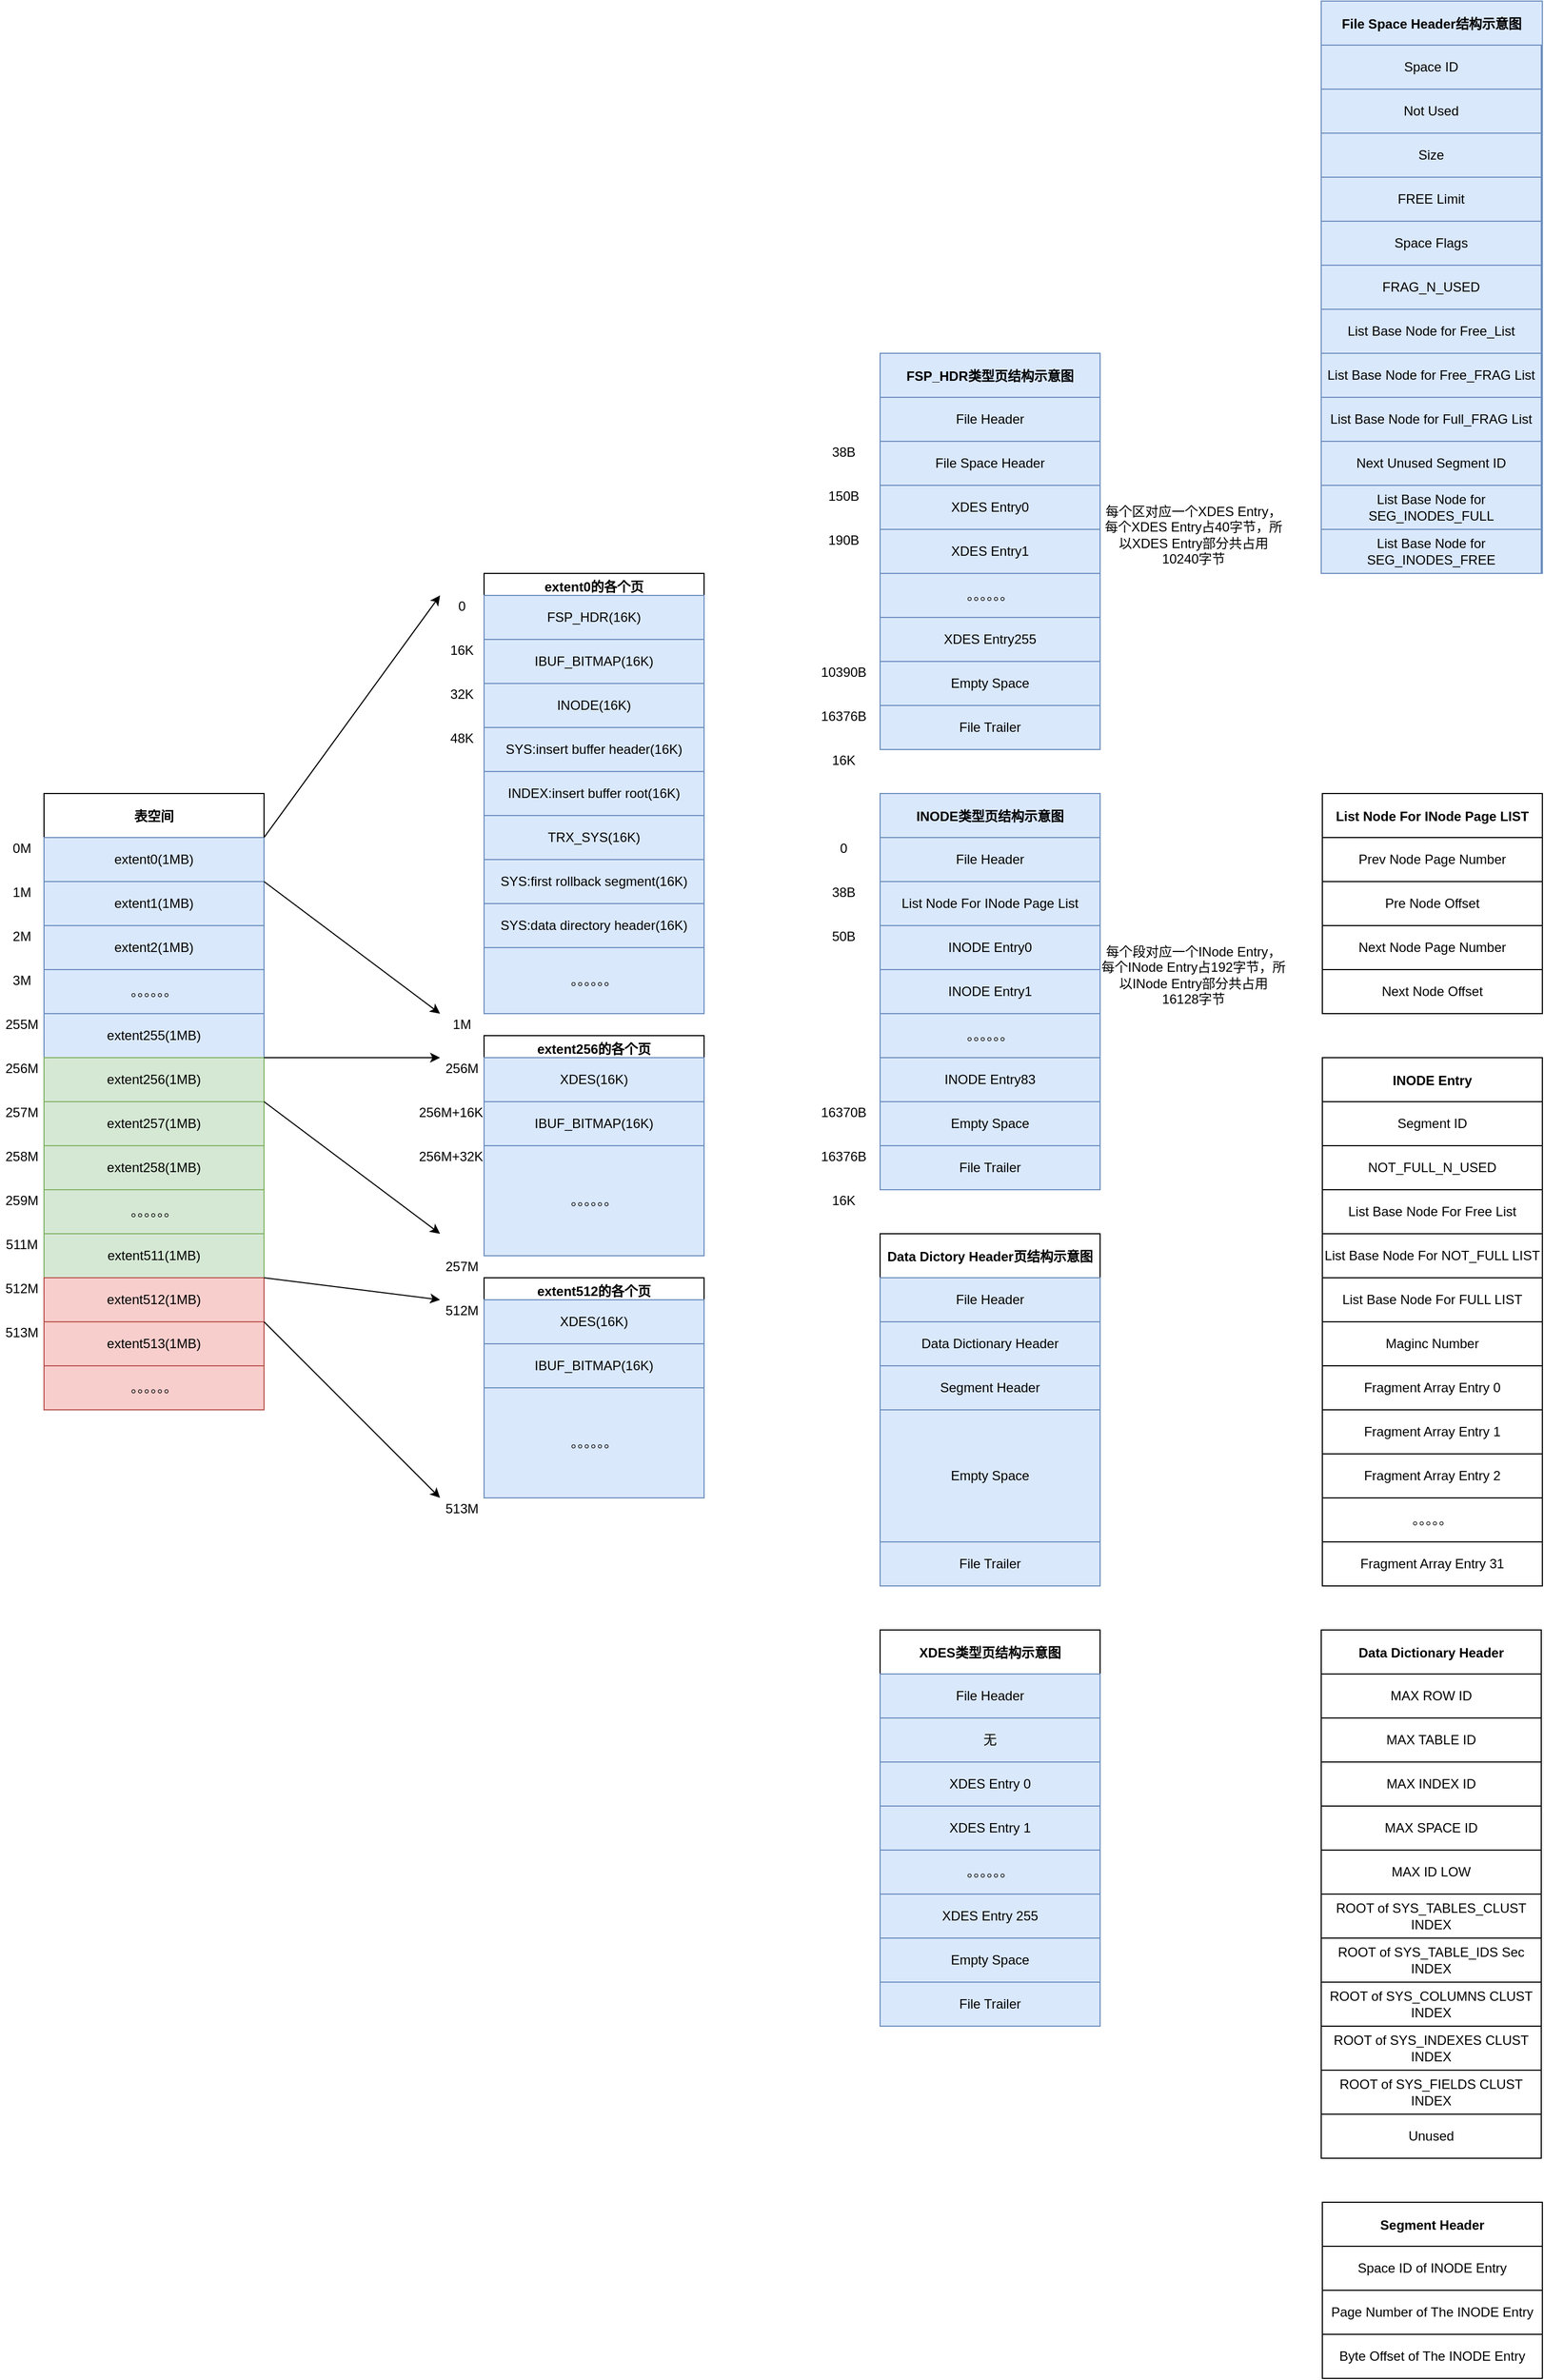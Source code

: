 <mxfile version="14.8.3" type="github">
  <diagram id="CAjRs1XAV1HnVaX1nY8e" name="Page-1">
    <mxGraphModel dx="1185" dy="1804" grid="1" gridSize="10" guides="1" tooltips="1" connect="1" arrows="1" fold="1" page="1" pageScale="1" pageWidth="827" pageHeight="1169" math="0" shadow="0">
      <root>
        <mxCell id="0" />
        <mxCell id="1" parent="0" />
        <mxCell id="ih0qP1JdHF-IoTjoA30h-6" value="表空间" style="swimlane;startSize=40;" vertex="1" parent="1">
          <mxGeometry x="80" y="40" width="200" height="560" as="geometry">
            <mxRectangle x="80" y="40" width="130" height="23" as="alternateBounds" />
          </mxGeometry>
        </mxCell>
        <mxCell id="ih0qP1JdHF-IoTjoA30h-9" value="extent0(1MB)" style="whiteSpace=wrap;html=1;fillColor=#dae8fc;strokeColor=#6c8ebf;" vertex="1" parent="ih0qP1JdHF-IoTjoA30h-6">
          <mxGeometry y="40" width="200" height="40" as="geometry" />
        </mxCell>
        <mxCell id="ih0qP1JdHF-IoTjoA30h-11" value="extent1(1MB)" style="whiteSpace=wrap;html=1;fillColor=#dae8fc;strokeColor=#6c8ebf;" vertex="1" parent="ih0qP1JdHF-IoTjoA30h-6">
          <mxGeometry y="80" width="200" height="40" as="geometry" />
        </mxCell>
        <mxCell id="ih0qP1JdHF-IoTjoA30h-12" value="extent2(1MB)" style="whiteSpace=wrap;html=1;fillColor=#dae8fc;strokeColor=#6c8ebf;" vertex="1" parent="ih0qP1JdHF-IoTjoA30h-6">
          <mxGeometry y="120" width="200" height="40" as="geometry" />
        </mxCell>
        <mxCell id="ih0qP1JdHF-IoTjoA30h-13" value="。。。。。。" style="whiteSpace=wrap;html=1;fillColor=#dae8fc;strokeColor=#6c8ebf;" vertex="1" parent="ih0qP1JdHF-IoTjoA30h-6">
          <mxGeometry y="160" width="200" height="40" as="geometry" />
        </mxCell>
        <mxCell id="ih0qP1JdHF-IoTjoA30h-14" value="extent255(1MB)" style="whiteSpace=wrap;html=1;fillColor=#dae8fc;strokeColor=#6c8ebf;" vertex="1" parent="ih0qP1JdHF-IoTjoA30h-6">
          <mxGeometry y="200" width="200" height="40" as="geometry" />
        </mxCell>
        <mxCell id="ih0qP1JdHF-IoTjoA30h-22" value="extent256(1MB)" style="whiteSpace=wrap;html=1;fillColor=#d5e8d4;strokeColor=#82b366;" vertex="1" parent="ih0qP1JdHF-IoTjoA30h-6">
          <mxGeometry y="240" width="200" height="40" as="geometry" />
        </mxCell>
        <mxCell id="ih0qP1JdHF-IoTjoA30h-23" value="extent257(1MB)" style="whiteSpace=wrap;html=1;fillColor=#d5e8d4;strokeColor=#82b366;" vertex="1" parent="ih0qP1JdHF-IoTjoA30h-6">
          <mxGeometry y="280" width="200" height="40" as="geometry" />
        </mxCell>
        <mxCell id="ih0qP1JdHF-IoTjoA30h-24" value="extent258(1MB)" style="whiteSpace=wrap;html=1;fillColor=#d5e8d4;strokeColor=#82b366;" vertex="1" parent="ih0qP1JdHF-IoTjoA30h-6">
          <mxGeometry y="320" width="200" height="40" as="geometry" />
        </mxCell>
        <mxCell id="ih0qP1JdHF-IoTjoA30h-25" value="。。。。。。" style="whiteSpace=wrap;html=1;fillColor=#d5e8d4;strokeColor=#82b366;" vertex="1" parent="ih0qP1JdHF-IoTjoA30h-6">
          <mxGeometry y="360" width="200" height="40" as="geometry" />
        </mxCell>
        <mxCell id="ih0qP1JdHF-IoTjoA30h-26" value="extent511(1MB)" style="whiteSpace=wrap;html=1;fillColor=#d5e8d4;strokeColor=#82b366;" vertex="1" parent="ih0qP1JdHF-IoTjoA30h-6">
          <mxGeometry y="400" width="200" height="40" as="geometry" />
        </mxCell>
        <mxCell id="ih0qP1JdHF-IoTjoA30h-27" value="256M" style="text;html=1;strokeColor=none;fillColor=none;align=center;verticalAlign=middle;whiteSpace=wrap;rounded=0;" vertex="1" parent="ih0qP1JdHF-IoTjoA30h-6">
          <mxGeometry x="-40" y="240" width="40" height="20" as="geometry" />
        </mxCell>
        <mxCell id="ih0qP1JdHF-IoTjoA30h-28" value="257M" style="text;html=1;strokeColor=none;fillColor=none;align=center;verticalAlign=middle;whiteSpace=wrap;rounded=0;" vertex="1" parent="ih0qP1JdHF-IoTjoA30h-6">
          <mxGeometry x="-40" y="280" width="40" height="20" as="geometry" />
        </mxCell>
        <mxCell id="ih0qP1JdHF-IoTjoA30h-29" value="258M" style="text;html=1;strokeColor=none;fillColor=none;align=center;verticalAlign=middle;whiteSpace=wrap;rounded=0;" vertex="1" parent="ih0qP1JdHF-IoTjoA30h-6">
          <mxGeometry x="-40" y="320" width="40" height="20" as="geometry" />
        </mxCell>
        <mxCell id="ih0qP1JdHF-IoTjoA30h-30" value="259M" style="text;html=1;strokeColor=none;fillColor=none;align=center;verticalAlign=middle;whiteSpace=wrap;rounded=0;" vertex="1" parent="ih0qP1JdHF-IoTjoA30h-6">
          <mxGeometry x="-40" y="360" width="40" height="20" as="geometry" />
        </mxCell>
        <mxCell id="ih0qP1JdHF-IoTjoA30h-31" value="511M" style="text;html=1;strokeColor=none;fillColor=none;align=center;verticalAlign=middle;whiteSpace=wrap;rounded=0;" vertex="1" parent="ih0qP1JdHF-IoTjoA30h-6">
          <mxGeometry x="-40" y="400" width="40" height="20" as="geometry" />
        </mxCell>
        <mxCell id="ih0qP1JdHF-IoTjoA30h-32" value="extent512(1MB)" style="whiteSpace=wrap;html=1;fillColor=#f8cecc;strokeColor=#b85450;" vertex="1" parent="ih0qP1JdHF-IoTjoA30h-6">
          <mxGeometry y="440" width="200" height="40" as="geometry" />
        </mxCell>
        <mxCell id="ih0qP1JdHF-IoTjoA30h-33" value="extent513(1MB)" style="whiteSpace=wrap;html=1;fillColor=#f8cecc;strokeColor=#b85450;" vertex="1" parent="ih0qP1JdHF-IoTjoA30h-6">
          <mxGeometry y="480" width="200" height="40" as="geometry" />
        </mxCell>
        <mxCell id="ih0qP1JdHF-IoTjoA30h-35" value="。。。。。。" style="whiteSpace=wrap;html=1;fillColor=#f8cecc;strokeColor=#b85450;" vertex="1" parent="ih0qP1JdHF-IoTjoA30h-6">
          <mxGeometry y="520" width="200" height="40" as="geometry" />
        </mxCell>
        <mxCell id="ih0qP1JdHF-IoTjoA30h-37" value="512M" style="text;html=1;strokeColor=none;fillColor=none;align=center;verticalAlign=middle;whiteSpace=wrap;rounded=0;" vertex="1" parent="ih0qP1JdHF-IoTjoA30h-6">
          <mxGeometry x="-40" y="440" width="40" height="20" as="geometry" />
        </mxCell>
        <mxCell id="ih0qP1JdHF-IoTjoA30h-38" value="513M" style="text;html=1;strokeColor=none;fillColor=none;align=center;verticalAlign=middle;whiteSpace=wrap;rounded=0;" vertex="1" parent="ih0qP1JdHF-IoTjoA30h-6">
          <mxGeometry x="-40" y="480" width="40" height="20" as="geometry" />
        </mxCell>
        <mxCell id="ih0qP1JdHF-IoTjoA30h-16" value="0M" style="text;html=1;strokeColor=none;fillColor=none;align=center;verticalAlign=middle;whiteSpace=wrap;rounded=0;" vertex="1" parent="1">
          <mxGeometry x="40" y="80" width="40" height="20" as="geometry" />
        </mxCell>
        <mxCell id="ih0qP1JdHF-IoTjoA30h-17" value="1M" style="text;html=1;strokeColor=none;fillColor=none;align=center;verticalAlign=middle;whiteSpace=wrap;rounded=0;" vertex="1" parent="1">
          <mxGeometry x="40" y="120" width="40" height="20" as="geometry" />
        </mxCell>
        <mxCell id="ih0qP1JdHF-IoTjoA30h-18" value="2M" style="text;html=1;strokeColor=none;fillColor=none;align=center;verticalAlign=middle;whiteSpace=wrap;rounded=0;" vertex="1" parent="1">
          <mxGeometry x="40" y="160" width="40" height="20" as="geometry" />
        </mxCell>
        <mxCell id="ih0qP1JdHF-IoTjoA30h-19" value="3M" style="text;html=1;strokeColor=none;fillColor=none;align=center;verticalAlign=middle;whiteSpace=wrap;rounded=0;" vertex="1" parent="1">
          <mxGeometry x="40" y="200" width="40" height="20" as="geometry" />
        </mxCell>
        <mxCell id="ih0qP1JdHF-IoTjoA30h-20" value="255M" style="text;html=1;strokeColor=none;fillColor=none;align=center;verticalAlign=middle;whiteSpace=wrap;rounded=0;" vertex="1" parent="1">
          <mxGeometry x="40" y="240" width="40" height="20" as="geometry" />
        </mxCell>
        <mxCell id="ih0qP1JdHF-IoTjoA30h-42" value="" style="endArrow=classic;html=1;exitX=1;exitY=0;exitDx=0;exitDy=0;" edge="1" parent="1" source="ih0qP1JdHF-IoTjoA30h-9">
          <mxGeometry width="50" height="50" relative="1" as="geometry">
            <mxPoint x="277" y="81" as="sourcePoint" />
            <mxPoint x="440" y="-140" as="targetPoint" />
          </mxGeometry>
        </mxCell>
        <mxCell id="ih0qP1JdHF-IoTjoA30h-43" value="extent0的各个页" style="swimlane;" vertex="1" parent="1">
          <mxGeometry x="480" y="-160" width="200" height="400" as="geometry">
            <mxRectangle x="480" y="20" width="120" height="23" as="alternateBounds" />
          </mxGeometry>
        </mxCell>
        <mxCell id="ih0qP1JdHF-IoTjoA30h-44" value="FSP_HDR(16K)" style="whiteSpace=wrap;html=1;fillColor=#dae8fc;strokeColor=#6c8ebf;" vertex="1" parent="ih0qP1JdHF-IoTjoA30h-43">
          <mxGeometry y="20" width="200" height="40" as="geometry" />
        </mxCell>
        <mxCell id="ih0qP1JdHF-IoTjoA30h-45" value="IBUF_BITMAP(16K)" style="whiteSpace=wrap;html=1;fillColor=#dae8fc;strokeColor=#6c8ebf;" vertex="1" parent="ih0qP1JdHF-IoTjoA30h-43">
          <mxGeometry y="60" width="200" height="40" as="geometry" />
        </mxCell>
        <mxCell id="ih0qP1JdHF-IoTjoA30h-46" value="INODE(16K)" style="whiteSpace=wrap;html=1;fillColor=#dae8fc;strokeColor=#6c8ebf;" vertex="1" parent="ih0qP1JdHF-IoTjoA30h-43">
          <mxGeometry y="100" width="200" height="40" as="geometry" />
        </mxCell>
        <mxCell id="ih0qP1JdHF-IoTjoA30h-52" value="" style="whiteSpace=wrap;html=1;fillColor=#dae8fc;strokeColor=#6c8ebf;" vertex="1" parent="ih0qP1JdHF-IoTjoA30h-43">
          <mxGeometry y="140" width="200" height="260" as="geometry" />
        </mxCell>
        <mxCell id="ih0qP1JdHF-IoTjoA30h-125" value="INDEX:insert buffer root(16K)" style="whiteSpace=wrap;html=1;fillColor=#dae8fc;strokeColor=#6c8ebf;" vertex="1" parent="ih0qP1JdHF-IoTjoA30h-43">
          <mxGeometry y="180" width="200" height="40" as="geometry" />
        </mxCell>
        <mxCell id="ih0qP1JdHF-IoTjoA30h-126" value="TRX_SYS(16K)" style="whiteSpace=wrap;html=1;fillColor=#dae8fc;strokeColor=#6c8ebf;" vertex="1" parent="ih0qP1JdHF-IoTjoA30h-43">
          <mxGeometry y="220" width="200" height="40" as="geometry" />
        </mxCell>
        <mxCell id="ih0qP1JdHF-IoTjoA30h-127" value="SYS:first rollback segment(16K)" style="whiteSpace=wrap;html=1;fillColor=#dae8fc;strokeColor=#6c8ebf;" vertex="1" parent="ih0qP1JdHF-IoTjoA30h-43">
          <mxGeometry y="260" width="200" height="40" as="geometry" />
        </mxCell>
        <mxCell id="ih0qP1JdHF-IoTjoA30h-128" value="SYS:data directory header(16K)" style="whiteSpace=wrap;html=1;fillColor=#dae8fc;strokeColor=#6c8ebf;" vertex="1" parent="ih0qP1JdHF-IoTjoA30h-43">
          <mxGeometry y="300" width="200" height="40" as="geometry" />
        </mxCell>
        <mxCell id="ih0qP1JdHF-IoTjoA30h-129" value="。。。。。。" style="whiteSpace=wrap;html=1;fillColor=#dae8fc;strokeColor=#6c8ebf;" vertex="1" parent="ih0qP1JdHF-IoTjoA30h-43">
          <mxGeometry y="340" width="200" height="60" as="geometry" />
        </mxCell>
        <mxCell id="ih0qP1JdHF-IoTjoA30h-47" value="0" style="text;html=1;strokeColor=none;fillColor=none;align=center;verticalAlign=middle;whiteSpace=wrap;rounded=0;" vertex="1" parent="1">
          <mxGeometry x="440" y="-140" width="40" height="20" as="geometry" />
        </mxCell>
        <mxCell id="ih0qP1JdHF-IoTjoA30h-48" value="16K" style="text;html=1;strokeColor=none;fillColor=none;align=center;verticalAlign=middle;whiteSpace=wrap;rounded=0;" vertex="1" parent="1">
          <mxGeometry x="440" y="-100" width="40" height="20" as="geometry" />
        </mxCell>
        <mxCell id="ih0qP1JdHF-IoTjoA30h-49" value="32K" style="text;html=1;strokeColor=none;fillColor=none;align=center;verticalAlign=middle;whiteSpace=wrap;rounded=0;" vertex="1" parent="1">
          <mxGeometry x="440" y="-60" width="40" height="20" as="geometry" />
        </mxCell>
        <mxCell id="ih0qP1JdHF-IoTjoA30h-50" value="48K" style="text;html=1;strokeColor=none;fillColor=none;align=center;verticalAlign=middle;whiteSpace=wrap;rounded=0;" vertex="1" parent="1">
          <mxGeometry x="440" y="-20" width="40" height="20" as="geometry" />
        </mxCell>
        <mxCell id="ih0qP1JdHF-IoTjoA30h-51" value="1M" style="text;html=1;strokeColor=none;fillColor=none;align=center;verticalAlign=middle;whiteSpace=wrap;rounded=0;" vertex="1" parent="1">
          <mxGeometry x="440" y="240" width="40" height="20" as="geometry" />
        </mxCell>
        <mxCell id="ih0qP1JdHF-IoTjoA30h-53" value="" style="endArrow=classic;html=1;entryX=0;entryY=0;entryDx=0;entryDy=0;exitX=1;exitY=1;exitDx=0;exitDy=0;" edge="1" parent="1" source="ih0qP1JdHF-IoTjoA30h-9" target="ih0qP1JdHF-IoTjoA30h-51">
          <mxGeometry width="50" height="50" relative="1" as="geometry">
            <mxPoint x="280" y="-60" as="sourcePoint" />
            <mxPoint x="440" y="60" as="targetPoint" />
          </mxGeometry>
        </mxCell>
        <mxCell id="ih0qP1JdHF-IoTjoA30h-54" value="extent256的各个页" style="swimlane;" vertex="1" parent="1">
          <mxGeometry x="480" y="260" width="200" height="160" as="geometry" />
        </mxCell>
        <mxCell id="ih0qP1JdHF-IoTjoA30h-55" value="XDES(16K)" style="whiteSpace=wrap;html=1;fillColor=#dae8fc;strokeColor=#6c8ebf;" vertex="1" parent="ih0qP1JdHF-IoTjoA30h-54">
          <mxGeometry y="20" width="200" height="40" as="geometry" />
        </mxCell>
        <mxCell id="ih0qP1JdHF-IoTjoA30h-56" value="IBUF_BITMAP(16K)" style="whiteSpace=wrap;html=1;fillColor=#dae8fc;strokeColor=#6c8ebf;" vertex="1" parent="ih0qP1JdHF-IoTjoA30h-54">
          <mxGeometry y="60" width="200" height="40" as="geometry" />
        </mxCell>
        <mxCell id="ih0qP1JdHF-IoTjoA30h-58" value="。。。。。。" style="whiteSpace=wrap;html=1;fillColor=#dae8fc;strokeColor=#6c8ebf;" vertex="1" parent="ih0qP1JdHF-IoTjoA30h-54">
          <mxGeometry y="100" width="200" height="100" as="geometry" />
        </mxCell>
        <mxCell id="ih0qP1JdHF-IoTjoA30h-59" value="" style="endArrow=classic;html=1;" edge="1" parent="1">
          <mxGeometry width="50" height="50" relative="1" as="geometry">
            <mxPoint x="280" y="280" as="sourcePoint" />
            <mxPoint x="440" y="280" as="targetPoint" />
          </mxGeometry>
        </mxCell>
        <mxCell id="ih0qP1JdHF-IoTjoA30h-60" value="" style="endArrow=classic;html=1;exitX=1;exitY=0.5;exitDx=0;exitDy=0;" edge="1" parent="1" source="ih0qP1JdHF-IoTjoA30h-6">
          <mxGeometry width="50" height="50" relative="1" as="geometry">
            <mxPoint x="290" y="290" as="sourcePoint" />
            <mxPoint x="440" y="440" as="targetPoint" />
          </mxGeometry>
        </mxCell>
        <mxCell id="ih0qP1JdHF-IoTjoA30h-61" value="256M" style="text;html=1;strokeColor=none;fillColor=none;align=center;verticalAlign=middle;whiteSpace=wrap;rounded=0;" vertex="1" parent="1">
          <mxGeometry x="440" y="280" width="40" height="20" as="geometry" />
        </mxCell>
        <mxCell id="ih0qP1JdHF-IoTjoA30h-62" value="256M+16K" style="text;html=1;strokeColor=none;fillColor=none;align=center;verticalAlign=middle;whiteSpace=wrap;rounded=0;" vertex="1" parent="1">
          <mxGeometry x="430" y="320" width="40" height="20" as="geometry" />
        </mxCell>
        <mxCell id="ih0qP1JdHF-IoTjoA30h-64" value="256M+32K" style="text;html=1;strokeColor=none;fillColor=none;align=center;verticalAlign=middle;whiteSpace=wrap;rounded=0;" vertex="1" parent="1">
          <mxGeometry x="430" y="360" width="40" height="20" as="geometry" />
        </mxCell>
        <mxCell id="ih0qP1JdHF-IoTjoA30h-65" value="257M" style="text;html=1;strokeColor=none;fillColor=none;align=center;verticalAlign=middle;whiteSpace=wrap;rounded=0;" vertex="1" parent="1">
          <mxGeometry x="440" y="460" width="40" height="20" as="geometry" />
        </mxCell>
        <mxCell id="ih0qP1JdHF-IoTjoA30h-82" value="extent512的各个页" style="swimlane;" vertex="1" parent="1">
          <mxGeometry x="480" y="480" width="200" height="160" as="geometry" />
        </mxCell>
        <mxCell id="ih0qP1JdHF-IoTjoA30h-83" value="XDES(16K)" style="whiteSpace=wrap;html=1;fillColor=#dae8fc;strokeColor=#6c8ebf;" vertex="1" parent="ih0qP1JdHF-IoTjoA30h-82">
          <mxGeometry y="20" width="200" height="40" as="geometry" />
        </mxCell>
        <mxCell id="ih0qP1JdHF-IoTjoA30h-84" value="IBUF_BITMAP(16K)" style="whiteSpace=wrap;html=1;fillColor=#dae8fc;strokeColor=#6c8ebf;" vertex="1" parent="ih0qP1JdHF-IoTjoA30h-82">
          <mxGeometry y="60" width="200" height="40" as="geometry" />
        </mxCell>
        <mxCell id="ih0qP1JdHF-IoTjoA30h-85" value="。。。。。。" style="whiteSpace=wrap;html=1;fillColor=#dae8fc;strokeColor=#6c8ebf;" vertex="1" parent="ih0qP1JdHF-IoTjoA30h-82">
          <mxGeometry y="100" width="200" height="100" as="geometry" />
        </mxCell>
        <mxCell id="ih0qP1JdHF-IoTjoA30h-86" value="512M" style="text;html=1;strokeColor=none;fillColor=none;align=center;verticalAlign=middle;whiteSpace=wrap;rounded=0;" vertex="1" parent="1">
          <mxGeometry x="440" y="500" width="40" height="20" as="geometry" />
        </mxCell>
        <mxCell id="ih0qP1JdHF-IoTjoA30h-87" value="513M" style="text;html=1;strokeColor=none;fillColor=none;align=center;verticalAlign=middle;whiteSpace=wrap;rounded=0;" vertex="1" parent="1">
          <mxGeometry x="440" y="680" width="40" height="20" as="geometry" />
        </mxCell>
        <mxCell id="ih0qP1JdHF-IoTjoA30h-89" value="" style="endArrow=classic;html=1;entryX=0;entryY=0;entryDx=0;entryDy=0;" edge="1" parent="1" target="ih0qP1JdHF-IoTjoA30h-86">
          <mxGeometry width="50" height="50" relative="1" as="geometry">
            <mxPoint x="280" y="480" as="sourcePoint" />
            <mxPoint x="430" y="480" as="targetPoint" />
          </mxGeometry>
        </mxCell>
        <mxCell id="ih0qP1JdHF-IoTjoA30h-90" value="" style="endArrow=classic;html=1;exitX=1;exitY=0;exitDx=0;exitDy=0;entryX=0;entryY=0;entryDx=0;entryDy=0;" edge="1" parent="1" source="ih0qP1JdHF-IoTjoA30h-33" target="ih0qP1JdHF-IoTjoA30h-87">
          <mxGeometry width="50" height="50" relative="1" as="geometry">
            <mxPoint x="290" y="490" as="sourcePoint" />
            <mxPoint x="430" y="670" as="targetPoint" />
          </mxGeometry>
        </mxCell>
        <mxCell id="ih0qP1JdHF-IoTjoA30h-91" value="FSP_HDR类型页结构示意图" style="swimlane;startSize=40;fillColor=#dae8fc;strokeColor=#6c8ebf;" vertex="1" parent="1">
          <mxGeometry x="840" y="-360" width="200" height="360" as="geometry" />
        </mxCell>
        <mxCell id="ih0qP1JdHF-IoTjoA30h-92" value="File Header" style="whiteSpace=wrap;html=1;fillColor=#dae8fc;strokeColor=#6c8ebf;" vertex="1" parent="ih0qP1JdHF-IoTjoA30h-91">
          <mxGeometry y="40" width="200" height="40" as="geometry" />
        </mxCell>
        <mxCell id="ih0qP1JdHF-IoTjoA30h-93" value="File Space Header" style="whiteSpace=wrap;html=1;fillColor=#dae8fc;strokeColor=#6c8ebf;" vertex="1" parent="ih0qP1JdHF-IoTjoA30h-91">
          <mxGeometry y="80" width="200" height="40" as="geometry" />
        </mxCell>
        <mxCell id="ih0qP1JdHF-IoTjoA30h-94" value="XDES Entry0" style="whiteSpace=wrap;html=1;fillColor=#dae8fc;strokeColor=#6c8ebf;" vertex="1" parent="ih0qP1JdHF-IoTjoA30h-91">
          <mxGeometry y="120" width="200" height="40" as="geometry" />
        </mxCell>
        <mxCell id="ih0qP1JdHF-IoTjoA30h-95" value="XDES Entry1" style="whiteSpace=wrap;html=1;fillColor=#dae8fc;strokeColor=#6c8ebf;" vertex="1" parent="ih0qP1JdHF-IoTjoA30h-91">
          <mxGeometry y="160" width="200" height="40" as="geometry" />
        </mxCell>
        <mxCell id="ih0qP1JdHF-IoTjoA30h-96" value="。。。。。。" style="whiteSpace=wrap;html=1;fillColor=#dae8fc;strokeColor=#6c8ebf;" vertex="1" parent="ih0qP1JdHF-IoTjoA30h-91">
          <mxGeometry y="200" width="200" height="40" as="geometry" />
        </mxCell>
        <mxCell id="ih0qP1JdHF-IoTjoA30h-97" value="XDES Entry255" style="whiteSpace=wrap;html=1;fillColor=#dae8fc;strokeColor=#6c8ebf;" vertex="1" parent="ih0qP1JdHF-IoTjoA30h-91">
          <mxGeometry y="240" width="200" height="40" as="geometry" />
        </mxCell>
        <mxCell id="ih0qP1JdHF-IoTjoA30h-98" value="Empty Space" style="whiteSpace=wrap;html=1;fillColor=#dae8fc;strokeColor=#6c8ebf;" vertex="1" parent="ih0qP1JdHF-IoTjoA30h-91">
          <mxGeometry y="280" width="200" height="40" as="geometry" />
        </mxCell>
        <mxCell id="ih0qP1JdHF-IoTjoA30h-99" value="File Trailer" style="whiteSpace=wrap;html=1;fillColor=#dae8fc;strokeColor=#6c8ebf;" vertex="1" parent="ih0qP1JdHF-IoTjoA30h-91">
          <mxGeometry y="320" width="200" height="40" as="geometry" />
        </mxCell>
        <mxCell id="ih0qP1JdHF-IoTjoA30h-100" value="每个区对应一个XDES Entry，每个XDES Entry占40字节，所以XDES Entry部分共占用10240字节" style="text;html=1;strokeColor=none;fillColor=none;align=center;verticalAlign=middle;whiteSpace=wrap;rounded=0;" vertex="1" parent="1">
          <mxGeometry x="1040" y="-220" width="170" height="50" as="geometry" />
        </mxCell>
        <mxCell id="ih0qP1JdHF-IoTjoA30h-101" value="38B" style="text;html=1;strokeColor=none;fillColor=none;align=center;verticalAlign=middle;whiteSpace=wrap;rounded=0;" vertex="1" parent="1">
          <mxGeometry x="787" y="-280" width="40" height="20" as="geometry" />
        </mxCell>
        <mxCell id="ih0qP1JdHF-IoTjoA30h-102" value="150B" style="text;html=1;strokeColor=none;fillColor=none;align=center;verticalAlign=middle;whiteSpace=wrap;rounded=0;" vertex="1" parent="1">
          <mxGeometry x="787" y="-240" width="40" height="20" as="geometry" />
        </mxCell>
        <mxCell id="ih0qP1JdHF-IoTjoA30h-103" value="190B" style="text;html=1;strokeColor=none;fillColor=none;align=center;verticalAlign=middle;whiteSpace=wrap;rounded=0;" vertex="1" parent="1">
          <mxGeometry x="787" y="-200" width="40" height="20" as="geometry" />
        </mxCell>
        <mxCell id="ih0qP1JdHF-IoTjoA30h-104" value="10390B" style="text;html=1;strokeColor=none;fillColor=none;align=center;verticalAlign=middle;whiteSpace=wrap;rounded=0;" vertex="1" parent="1">
          <mxGeometry x="787" y="-80" width="40" height="20" as="geometry" />
        </mxCell>
        <mxCell id="ih0qP1JdHF-IoTjoA30h-105" value="16376B" style="text;html=1;strokeColor=none;fillColor=none;align=center;verticalAlign=middle;whiteSpace=wrap;rounded=0;" vertex="1" parent="1">
          <mxGeometry x="787" y="-40" width="40" height="20" as="geometry" />
        </mxCell>
        <mxCell id="ih0qP1JdHF-IoTjoA30h-106" value="16K" style="text;html=1;strokeColor=none;fillColor=none;align=center;verticalAlign=middle;whiteSpace=wrap;rounded=0;" vertex="1" parent="1">
          <mxGeometry x="787" width="40" height="20" as="geometry" />
        </mxCell>
        <mxCell id="ih0qP1JdHF-IoTjoA30h-107" value="INODE类型页结构示意图" style="swimlane;startSize=40;fillColor=#dae8fc;strokeColor=#6c8ebf;" vertex="1" parent="1">
          <mxGeometry x="840" y="40" width="200" height="360" as="geometry" />
        </mxCell>
        <mxCell id="ih0qP1JdHF-IoTjoA30h-108" value="File Header" style="whiteSpace=wrap;html=1;fillColor=#dae8fc;strokeColor=#6c8ebf;" vertex="1" parent="ih0qP1JdHF-IoTjoA30h-107">
          <mxGeometry y="40" width="200" height="40" as="geometry" />
        </mxCell>
        <mxCell id="ih0qP1JdHF-IoTjoA30h-109" value="List Node For INode Page List" style="whiteSpace=wrap;html=1;fillColor=#dae8fc;strokeColor=#6c8ebf;" vertex="1" parent="ih0qP1JdHF-IoTjoA30h-107">
          <mxGeometry y="80" width="200" height="40" as="geometry" />
        </mxCell>
        <mxCell id="ih0qP1JdHF-IoTjoA30h-110" value="INODE Entry0" style="whiteSpace=wrap;html=1;fillColor=#dae8fc;strokeColor=#6c8ebf;" vertex="1" parent="ih0qP1JdHF-IoTjoA30h-107">
          <mxGeometry y="120" width="200" height="40" as="geometry" />
        </mxCell>
        <mxCell id="ih0qP1JdHF-IoTjoA30h-111" value="INODE Entry1" style="whiteSpace=wrap;html=1;fillColor=#dae8fc;strokeColor=#6c8ebf;" vertex="1" parent="ih0qP1JdHF-IoTjoA30h-107">
          <mxGeometry y="160" width="200" height="40" as="geometry" />
        </mxCell>
        <mxCell id="ih0qP1JdHF-IoTjoA30h-112" value="。。。。。。" style="whiteSpace=wrap;html=1;fillColor=#dae8fc;strokeColor=#6c8ebf;" vertex="1" parent="ih0qP1JdHF-IoTjoA30h-107">
          <mxGeometry y="200" width="200" height="40" as="geometry" />
        </mxCell>
        <mxCell id="ih0qP1JdHF-IoTjoA30h-113" value="INODE Entry83" style="whiteSpace=wrap;html=1;fillColor=#dae8fc;strokeColor=#6c8ebf;" vertex="1" parent="ih0qP1JdHF-IoTjoA30h-107">
          <mxGeometry y="240" width="200" height="40" as="geometry" />
        </mxCell>
        <mxCell id="ih0qP1JdHF-IoTjoA30h-114" value="Empty Space" style="whiteSpace=wrap;html=1;fillColor=#dae8fc;strokeColor=#6c8ebf;" vertex="1" parent="ih0qP1JdHF-IoTjoA30h-107">
          <mxGeometry y="280" width="200" height="40" as="geometry" />
        </mxCell>
        <mxCell id="ih0qP1JdHF-IoTjoA30h-115" value="File Trailer" style="whiteSpace=wrap;html=1;fillColor=#dae8fc;strokeColor=#6c8ebf;" vertex="1" parent="ih0qP1JdHF-IoTjoA30h-107">
          <mxGeometry y="320" width="200" height="40" as="geometry" />
        </mxCell>
        <mxCell id="ih0qP1JdHF-IoTjoA30h-116" value="38B" style="text;html=1;strokeColor=none;fillColor=none;align=center;verticalAlign=middle;whiteSpace=wrap;rounded=0;" vertex="1" parent="1">
          <mxGeometry x="787" y="120" width="40" height="20" as="geometry" />
        </mxCell>
        <mxCell id="ih0qP1JdHF-IoTjoA30h-117" value="50B" style="text;html=1;strokeColor=none;fillColor=none;align=center;verticalAlign=middle;whiteSpace=wrap;rounded=0;" vertex="1" parent="1">
          <mxGeometry x="787" y="160" width="40" height="20" as="geometry" />
        </mxCell>
        <mxCell id="ih0qP1JdHF-IoTjoA30h-119" value="16370B" style="text;html=1;strokeColor=none;fillColor=none;align=center;verticalAlign=middle;whiteSpace=wrap;rounded=0;" vertex="1" parent="1">
          <mxGeometry x="787" y="320" width="40" height="20" as="geometry" />
        </mxCell>
        <mxCell id="ih0qP1JdHF-IoTjoA30h-120" value="16376B" style="text;html=1;strokeColor=none;fillColor=none;align=center;verticalAlign=middle;whiteSpace=wrap;rounded=0;" vertex="1" parent="1">
          <mxGeometry x="787" y="360" width="40" height="20" as="geometry" />
        </mxCell>
        <mxCell id="ih0qP1JdHF-IoTjoA30h-121" value="16K" style="text;html=1;strokeColor=none;fillColor=none;align=center;verticalAlign=middle;whiteSpace=wrap;rounded=0;" vertex="1" parent="1">
          <mxGeometry x="787" y="400" width="40" height="20" as="geometry" />
        </mxCell>
        <mxCell id="ih0qP1JdHF-IoTjoA30h-122" value="0" style="text;html=1;strokeColor=none;fillColor=none;align=center;verticalAlign=middle;whiteSpace=wrap;rounded=0;" vertex="1" parent="1">
          <mxGeometry x="787" y="80" width="40" height="20" as="geometry" />
        </mxCell>
        <mxCell id="ih0qP1JdHF-IoTjoA30h-123" value="每个段对应一个INode Entry，每个INode Entry占192字节，所以INode Entry部分共占用16128字节" style="text;html=1;strokeColor=none;fillColor=none;align=center;verticalAlign=middle;whiteSpace=wrap;rounded=0;" vertex="1" parent="1">
          <mxGeometry x="1040" y="180" width="170" height="50" as="geometry" />
        </mxCell>
        <mxCell id="ih0qP1JdHF-IoTjoA30h-124" value="SYS:insert buffer header(16K)" style="whiteSpace=wrap;html=1;fillColor=#dae8fc;strokeColor=#6c8ebf;" vertex="1" parent="1">
          <mxGeometry x="480" y="-20" width="200" height="40" as="geometry" />
        </mxCell>
        <mxCell id="ih0qP1JdHF-IoTjoA30h-130" value="Data Dictory Header页结构示意图" style="swimlane;startSize=40;" vertex="1" parent="1">
          <mxGeometry x="840" y="440" width="200" height="320" as="geometry" />
        </mxCell>
        <mxCell id="ih0qP1JdHF-IoTjoA30h-131" value="File Header" style="whiteSpace=wrap;html=1;fillColor=#dae8fc;strokeColor=#6c8ebf;" vertex="1" parent="ih0qP1JdHF-IoTjoA30h-130">
          <mxGeometry y="40" width="200" height="40" as="geometry" />
        </mxCell>
        <mxCell id="ih0qP1JdHF-IoTjoA30h-132" value="Data Dictionary Header" style="whiteSpace=wrap;html=1;fillColor=#dae8fc;strokeColor=#6c8ebf;" vertex="1" parent="ih0qP1JdHF-IoTjoA30h-130">
          <mxGeometry y="80" width="200" height="40" as="geometry" />
        </mxCell>
        <mxCell id="ih0qP1JdHF-IoTjoA30h-133" value="Segment Header" style="whiteSpace=wrap;html=1;fillColor=#dae8fc;strokeColor=#6c8ebf;" vertex="1" parent="ih0qP1JdHF-IoTjoA30h-130">
          <mxGeometry y="120" width="200" height="40" as="geometry" />
        </mxCell>
        <mxCell id="ih0qP1JdHF-IoTjoA30h-134" value="Empty Space" style="whiteSpace=wrap;html=1;fillColor=#dae8fc;strokeColor=#6c8ebf;" vertex="1" parent="ih0qP1JdHF-IoTjoA30h-130">
          <mxGeometry y="160" width="200" height="120" as="geometry" />
        </mxCell>
        <mxCell id="ih0qP1JdHF-IoTjoA30h-135" value="File Trailer" style="whiteSpace=wrap;html=1;fillColor=#dae8fc;strokeColor=#6c8ebf;" vertex="1" parent="ih0qP1JdHF-IoTjoA30h-130">
          <mxGeometry y="280" width="200" height="40" as="geometry" />
        </mxCell>
        <mxCell id="ih0qP1JdHF-IoTjoA30h-136" value="File Space Header结构示意图" style="swimlane;startSize=40;fillColor=#dae8fc;strokeColor=#6c8ebf;" vertex="1" parent="1">
          <mxGeometry x="1241" y="-680" width="201" height="520" as="geometry" />
        </mxCell>
        <mxCell id="ih0qP1JdHF-IoTjoA30h-138" value="Space ID" style="whiteSpace=wrap;html=1;fillColor=#dae8fc;strokeColor=#6c8ebf;" vertex="1" parent="ih0qP1JdHF-IoTjoA30h-136">
          <mxGeometry y="40" width="200" height="40" as="geometry" />
        </mxCell>
        <mxCell id="ih0qP1JdHF-IoTjoA30h-139" value="Not Used" style="whiteSpace=wrap;html=1;fillColor=#dae8fc;strokeColor=#6c8ebf;" vertex="1" parent="ih0qP1JdHF-IoTjoA30h-136">
          <mxGeometry y="80" width="200" height="40" as="geometry" />
        </mxCell>
        <mxCell id="ih0qP1JdHF-IoTjoA30h-140" value="Size" style="whiteSpace=wrap;html=1;fillColor=#dae8fc;strokeColor=#6c8ebf;" vertex="1" parent="ih0qP1JdHF-IoTjoA30h-136">
          <mxGeometry y="120" width="200" height="40" as="geometry" />
        </mxCell>
        <mxCell id="ih0qP1JdHF-IoTjoA30h-141" value="FREE Limit" style="whiteSpace=wrap;html=1;fillColor=#dae8fc;strokeColor=#6c8ebf;" vertex="1" parent="ih0qP1JdHF-IoTjoA30h-136">
          <mxGeometry y="160" width="200" height="40" as="geometry" />
        </mxCell>
        <mxCell id="ih0qP1JdHF-IoTjoA30h-142" value="Space Flags" style="whiteSpace=wrap;html=1;fillColor=#dae8fc;strokeColor=#6c8ebf;" vertex="1" parent="ih0qP1JdHF-IoTjoA30h-136">
          <mxGeometry y="200" width="200" height="40" as="geometry" />
        </mxCell>
        <mxCell id="ih0qP1JdHF-IoTjoA30h-143" value="FRAG_N_USED" style="whiteSpace=wrap;html=1;fillColor=#dae8fc;strokeColor=#6c8ebf;" vertex="1" parent="ih0qP1JdHF-IoTjoA30h-136">
          <mxGeometry y="240" width="200" height="40" as="geometry" />
        </mxCell>
        <mxCell id="ih0qP1JdHF-IoTjoA30h-144" value="List Base Node for Free_List" style="whiteSpace=wrap;html=1;fillColor=#dae8fc;strokeColor=#6c8ebf;" vertex="1" parent="ih0qP1JdHF-IoTjoA30h-136">
          <mxGeometry y="280" width="200" height="40" as="geometry" />
        </mxCell>
        <mxCell id="ih0qP1JdHF-IoTjoA30h-145" value="List Base Node for Free_FRAG List" style="whiteSpace=wrap;html=1;fillColor=#dae8fc;strokeColor=#6c8ebf;" vertex="1" parent="ih0qP1JdHF-IoTjoA30h-136">
          <mxGeometry y="320" width="200" height="40" as="geometry" />
        </mxCell>
        <mxCell id="ih0qP1JdHF-IoTjoA30h-146" value="List Base Node for Full_FRAG List" style="whiteSpace=wrap;html=1;fillColor=#dae8fc;strokeColor=#6c8ebf;" vertex="1" parent="ih0qP1JdHF-IoTjoA30h-136">
          <mxGeometry y="360" width="200" height="40" as="geometry" />
        </mxCell>
        <mxCell id="ih0qP1JdHF-IoTjoA30h-147" value="Next Unused Segment ID" style="whiteSpace=wrap;html=1;fillColor=#dae8fc;strokeColor=#6c8ebf;" vertex="1" parent="ih0qP1JdHF-IoTjoA30h-136">
          <mxGeometry y="400" width="200" height="40" as="geometry" />
        </mxCell>
        <mxCell id="ih0qP1JdHF-IoTjoA30h-148" value="List Base Node for SEG_INODES_FULL" style="whiteSpace=wrap;html=1;fillColor=#dae8fc;strokeColor=#6c8ebf;" vertex="1" parent="ih0qP1JdHF-IoTjoA30h-136">
          <mxGeometry y="440" width="200" height="40" as="geometry" />
        </mxCell>
        <mxCell id="ih0qP1JdHF-IoTjoA30h-149" value="List Base Node for SEG_INODES_FREE" style="whiteSpace=wrap;html=1;fillColor=#dae8fc;strokeColor=#6c8ebf;" vertex="1" parent="ih0qP1JdHF-IoTjoA30h-136">
          <mxGeometry y="480" width="200" height="40" as="geometry" />
        </mxCell>
        <mxCell id="ih0qP1JdHF-IoTjoA30h-150" value="List Node For INode Page LIST" style="swimlane;startSize=40;" vertex="1" parent="1">
          <mxGeometry x="1242" y="40" width="200" height="200" as="geometry" />
        </mxCell>
        <mxCell id="ih0qP1JdHF-IoTjoA30h-153" value="Pre Node Offset" style="whiteSpace=wrap;html=1;" vertex="1" parent="ih0qP1JdHF-IoTjoA30h-150">
          <mxGeometry y="80" width="200" height="40" as="geometry" />
        </mxCell>
        <mxCell id="ih0qP1JdHF-IoTjoA30h-154" value="Next Node Page Number" style="whiteSpace=wrap;html=1;" vertex="1" parent="ih0qP1JdHF-IoTjoA30h-150">
          <mxGeometry y="120" width="200" height="40" as="geometry" />
        </mxCell>
        <mxCell id="ih0qP1JdHF-IoTjoA30h-155" value="Next Node Offset" style="whiteSpace=wrap;html=1;" vertex="1" parent="ih0qP1JdHF-IoTjoA30h-150">
          <mxGeometry y="160" width="200" height="40" as="geometry" />
        </mxCell>
        <mxCell id="ih0qP1JdHF-IoTjoA30h-152" value="Prev Node Page Number" style="whiteSpace=wrap;html=1;" vertex="1" parent="1">
          <mxGeometry x="1242" y="80" width="200" height="40" as="geometry" />
        </mxCell>
        <mxCell id="ih0qP1JdHF-IoTjoA30h-156" value="INODE Entry" style="swimlane;startSize=40;" vertex="1" parent="1">
          <mxGeometry x="1242" y="280" width="200" height="480" as="geometry" />
        </mxCell>
        <mxCell id="ih0qP1JdHF-IoTjoA30h-158" value="NOT_FULL_N_USED" style="whiteSpace=wrap;html=1;" vertex="1" parent="ih0qP1JdHF-IoTjoA30h-156">
          <mxGeometry y="80" width="200" height="40" as="geometry" />
        </mxCell>
        <mxCell id="ih0qP1JdHF-IoTjoA30h-159" value="List Base Node For Free List" style="whiteSpace=wrap;html=1;" vertex="1" parent="ih0qP1JdHF-IoTjoA30h-156">
          <mxGeometry y="120" width="200" height="40" as="geometry" />
        </mxCell>
        <mxCell id="ih0qP1JdHF-IoTjoA30h-160" value="List Base Node For NOT_FULL LIST" style="whiteSpace=wrap;html=1;" vertex="1" parent="ih0qP1JdHF-IoTjoA30h-156">
          <mxGeometry y="160" width="200" height="40" as="geometry" />
        </mxCell>
        <mxCell id="ih0qP1JdHF-IoTjoA30h-161" value="List Base Node For FULL LIST" style="whiteSpace=wrap;html=1;" vertex="1" parent="ih0qP1JdHF-IoTjoA30h-156">
          <mxGeometry y="200" width="200" height="40" as="geometry" />
        </mxCell>
        <mxCell id="ih0qP1JdHF-IoTjoA30h-162" value="Maginc Number" style="whiteSpace=wrap;html=1;" vertex="1" parent="ih0qP1JdHF-IoTjoA30h-156">
          <mxGeometry y="240" width="200" height="40" as="geometry" />
        </mxCell>
        <mxCell id="ih0qP1JdHF-IoTjoA30h-163" value="Fragment Array Entry 0" style="whiteSpace=wrap;html=1;" vertex="1" parent="ih0qP1JdHF-IoTjoA30h-156">
          <mxGeometry y="280" width="200" height="40" as="geometry" />
        </mxCell>
        <mxCell id="ih0qP1JdHF-IoTjoA30h-164" value="Fragment Array Entry 1" style="whiteSpace=wrap;html=1;" vertex="1" parent="ih0qP1JdHF-IoTjoA30h-156">
          <mxGeometry y="320" width="200" height="40" as="geometry" />
        </mxCell>
        <mxCell id="ih0qP1JdHF-IoTjoA30h-165" value="Fragment Array Entry 2" style="whiteSpace=wrap;html=1;" vertex="1" parent="ih0qP1JdHF-IoTjoA30h-156">
          <mxGeometry y="360" width="200" height="40" as="geometry" />
        </mxCell>
        <mxCell id="ih0qP1JdHF-IoTjoA30h-166" value="。。。。。" style="whiteSpace=wrap;html=1;" vertex="1" parent="ih0qP1JdHF-IoTjoA30h-156">
          <mxGeometry y="400" width="200" height="40" as="geometry" />
        </mxCell>
        <mxCell id="ih0qP1JdHF-IoTjoA30h-167" value="Fragment Array Entry 31" style="whiteSpace=wrap;html=1;" vertex="1" parent="ih0qP1JdHF-IoTjoA30h-156">
          <mxGeometry y="440" width="200" height="40" as="geometry" />
        </mxCell>
        <mxCell id="ih0qP1JdHF-IoTjoA30h-157" value="Segment ID" style="whiteSpace=wrap;html=1;" vertex="1" parent="1">
          <mxGeometry x="1242" y="320" width="200" height="40" as="geometry" />
        </mxCell>
        <mxCell id="ih0qP1JdHF-IoTjoA30h-168" value="Data Dictionary Header" style="swimlane;startSize=40;" vertex="1" parent="1">
          <mxGeometry x="1241" y="800" width="200" height="480" as="geometry" />
        </mxCell>
        <mxCell id="ih0qP1JdHF-IoTjoA30h-169" value="MAX ROW ID" style="whiteSpace=wrap;html=1;" vertex="1" parent="ih0qP1JdHF-IoTjoA30h-168">
          <mxGeometry y="40" width="200" height="40" as="geometry" />
        </mxCell>
        <mxCell id="ih0qP1JdHF-IoTjoA30h-170" value="MAX TABLE ID" style="whiteSpace=wrap;html=1;" vertex="1" parent="ih0qP1JdHF-IoTjoA30h-168">
          <mxGeometry y="80" width="200" height="40" as="geometry" />
        </mxCell>
        <mxCell id="ih0qP1JdHF-IoTjoA30h-171" value="MAX INDEX ID" style="whiteSpace=wrap;html=1;" vertex="1" parent="ih0qP1JdHF-IoTjoA30h-168">
          <mxGeometry y="120" width="200" height="40" as="geometry" />
        </mxCell>
        <mxCell id="ih0qP1JdHF-IoTjoA30h-172" value="MAX SPACE ID" style="whiteSpace=wrap;html=1;" vertex="1" parent="ih0qP1JdHF-IoTjoA30h-168">
          <mxGeometry y="160" width="200" height="40" as="geometry" />
        </mxCell>
        <mxCell id="ih0qP1JdHF-IoTjoA30h-173" value="MAX ID LOW" style="whiteSpace=wrap;html=1;" vertex="1" parent="ih0qP1JdHF-IoTjoA30h-168">
          <mxGeometry y="200" width="200" height="40" as="geometry" />
        </mxCell>
        <mxCell id="ih0qP1JdHF-IoTjoA30h-174" value="ROOT of SYS_TABLES_CLUST INDEX" style="whiteSpace=wrap;html=1;" vertex="1" parent="ih0qP1JdHF-IoTjoA30h-168">
          <mxGeometry y="240" width="200" height="40" as="geometry" />
        </mxCell>
        <mxCell id="ih0qP1JdHF-IoTjoA30h-175" value="ROOT of SYS_TABLE_IDS Sec INDEX" style="whiteSpace=wrap;html=1;" vertex="1" parent="ih0qP1JdHF-IoTjoA30h-168">
          <mxGeometry y="280" width="200" height="40" as="geometry" />
        </mxCell>
        <mxCell id="ih0qP1JdHF-IoTjoA30h-176" value="ROOT of SYS_COLUMNS CLUST INDEX" style="whiteSpace=wrap;html=1;" vertex="1" parent="ih0qP1JdHF-IoTjoA30h-168">
          <mxGeometry y="320" width="200" height="40" as="geometry" />
        </mxCell>
        <mxCell id="ih0qP1JdHF-IoTjoA30h-177" value="ROOT of SYS_INDEXES CLUST INDEX" style="whiteSpace=wrap;html=1;" vertex="1" parent="ih0qP1JdHF-IoTjoA30h-168">
          <mxGeometry y="360" width="200" height="40" as="geometry" />
        </mxCell>
        <mxCell id="ih0qP1JdHF-IoTjoA30h-178" value="ROOT of SYS_FIELDS CLUST INDEX" style="whiteSpace=wrap;html=1;" vertex="1" parent="ih0qP1JdHF-IoTjoA30h-168">
          <mxGeometry y="400" width="200" height="40" as="geometry" />
        </mxCell>
        <mxCell id="ih0qP1JdHF-IoTjoA30h-180" value="Unused" style="whiteSpace=wrap;html=1;" vertex="1" parent="ih0qP1JdHF-IoTjoA30h-168">
          <mxGeometry y="440" width="200" height="40" as="geometry" />
        </mxCell>
        <mxCell id="ih0qP1JdHF-IoTjoA30h-181" value="Segment Header" style="swimlane;startSize=40;" vertex="1" parent="1">
          <mxGeometry x="1242" y="1320" width="200" height="160" as="geometry" />
        </mxCell>
        <mxCell id="ih0qP1JdHF-IoTjoA30h-182" value="Space ID of INODE Entry" style="whiteSpace=wrap;html=1;" vertex="1" parent="ih0qP1JdHF-IoTjoA30h-181">
          <mxGeometry y="40" width="200" height="40" as="geometry" />
        </mxCell>
        <mxCell id="ih0qP1JdHF-IoTjoA30h-183" value="Page Number of The INODE Entry" style="whiteSpace=wrap;html=1;" vertex="1" parent="ih0qP1JdHF-IoTjoA30h-181">
          <mxGeometry y="80" width="200" height="40" as="geometry" />
        </mxCell>
        <mxCell id="ih0qP1JdHF-IoTjoA30h-184" value="Byte Offset of The INODE Entry" style="whiteSpace=wrap;html=1;" vertex="1" parent="ih0qP1JdHF-IoTjoA30h-181">
          <mxGeometry y="120" width="200" height="40" as="geometry" />
        </mxCell>
        <mxCell id="ih0qP1JdHF-IoTjoA30h-186" value="XDES类型页结构示意图" style="swimlane;startSize=40;" vertex="1" parent="1">
          <mxGeometry x="840" y="800" width="200" height="360" as="geometry" />
        </mxCell>
        <mxCell id="ih0qP1JdHF-IoTjoA30h-187" value="File Header" style="whiteSpace=wrap;html=1;fillColor=#dae8fc;strokeColor=#6c8ebf;" vertex="1" parent="ih0qP1JdHF-IoTjoA30h-186">
          <mxGeometry y="40" width="200" height="40" as="geometry" />
        </mxCell>
        <mxCell id="ih0qP1JdHF-IoTjoA30h-188" value="无" style="whiteSpace=wrap;html=1;fillColor=#dae8fc;strokeColor=#6c8ebf;" vertex="1" parent="ih0qP1JdHF-IoTjoA30h-186">
          <mxGeometry y="80" width="200" height="40" as="geometry" />
        </mxCell>
        <mxCell id="ih0qP1JdHF-IoTjoA30h-189" value="XDES Entry 0" style="whiteSpace=wrap;html=1;fillColor=#dae8fc;strokeColor=#6c8ebf;" vertex="1" parent="ih0qP1JdHF-IoTjoA30h-186">
          <mxGeometry y="120" width="200" height="40" as="geometry" />
        </mxCell>
        <mxCell id="ih0qP1JdHF-IoTjoA30h-190" value="" style="whiteSpace=wrap;html=1;fillColor=#dae8fc;strokeColor=#6c8ebf;" vertex="1" parent="ih0qP1JdHF-IoTjoA30h-186">
          <mxGeometry y="160" width="200" height="120" as="geometry" />
        </mxCell>
        <mxCell id="ih0qP1JdHF-IoTjoA30h-191" value="Empty Space" style="whiteSpace=wrap;html=1;fillColor=#dae8fc;strokeColor=#6c8ebf;" vertex="1" parent="ih0qP1JdHF-IoTjoA30h-186">
          <mxGeometry y="280" width="200" height="40" as="geometry" />
        </mxCell>
        <mxCell id="ih0qP1JdHF-IoTjoA30h-192" value="XDES Entry 1" style="whiteSpace=wrap;html=1;fillColor=#dae8fc;strokeColor=#6c8ebf;" vertex="1" parent="ih0qP1JdHF-IoTjoA30h-186">
          <mxGeometry y="160" width="200" height="40" as="geometry" />
        </mxCell>
        <mxCell id="ih0qP1JdHF-IoTjoA30h-193" value="。。。。。。" style="whiteSpace=wrap;html=1;fillColor=#dae8fc;strokeColor=#6c8ebf;" vertex="1" parent="ih0qP1JdHF-IoTjoA30h-186">
          <mxGeometry y="200" width="200" height="40" as="geometry" />
        </mxCell>
        <mxCell id="ih0qP1JdHF-IoTjoA30h-194" value="XDES Entry 255" style="whiteSpace=wrap;html=1;fillColor=#dae8fc;strokeColor=#6c8ebf;" vertex="1" parent="ih0qP1JdHF-IoTjoA30h-186">
          <mxGeometry y="240" width="200" height="40" as="geometry" />
        </mxCell>
        <mxCell id="ih0qP1JdHF-IoTjoA30h-195" value="File Trailer" style="whiteSpace=wrap;html=1;fillColor=#dae8fc;strokeColor=#6c8ebf;" vertex="1" parent="ih0qP1JdHF-IoTjoA30h-186">
          <mxGeometry y="320" width="200" height="40" as="geometry" />
        </mxCell>
      </root>
    </mxGraphModel>
  </diagram>
</mxfile>
